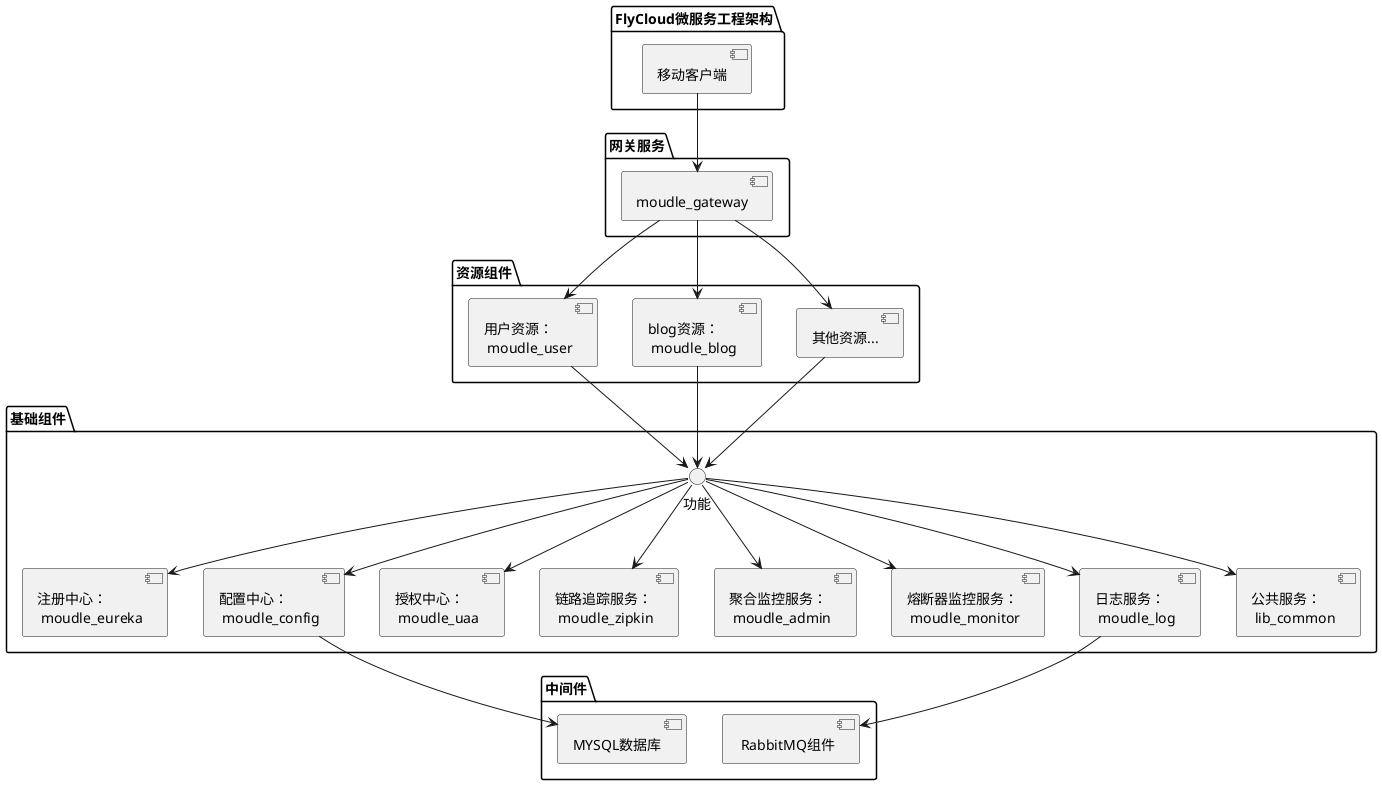 @startuml

package "FlyCloud微服务工程架构" {
[移动客户端]
}
package "网关服务" {
[移动客户端]-->[moudle_gateway]
}
package "资源组件" {
[moudle_gateway]-->[其他资源...]
[moudle_gateway]-->[blog资源：\n moudle_blog]
[moudle_gateway]-->[用户资源：\n moudle_user]
}

package "基础组件" {
功能-->[注册中心：\n moudle_eureka]
功能-->[配置中心：\n moudle_config]
功能-->[授权中心：\n moudle_uaa]
功能-->[链路追踪服务：\n moudle_zipkin]
功能-->[聚合监控服务：\n moudle_admin]
功能-->[熔断器监控服务：\n moudle_monitor]
功能-->[日志服务：\n moudle_log]
功能-->[公共服务：\n lib_common]

[其他资源...]-->功能
[blog资源：\n moudle_blog]-->功能
[用户资源：\n moudle_user]-->功能
}
package "中间件"{
[配置中心：\n moudle_config] -->[MYSQL数据库]
[日志服务：\n moudle_log] -->[ RabbitMQ组件]
}
@enduml